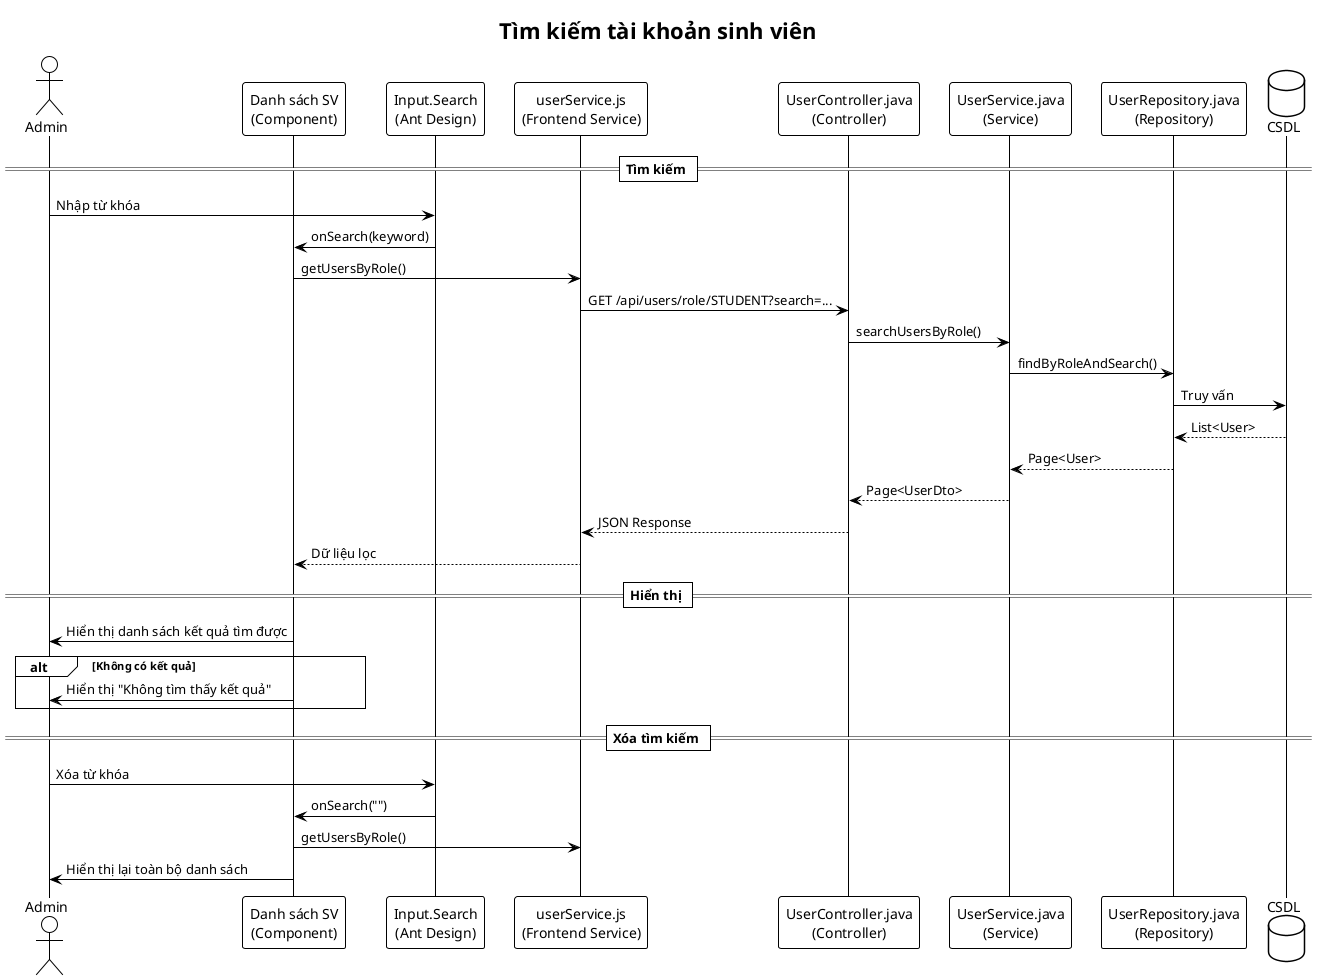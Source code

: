 @startuml
!theme plain
title Tìm kiếm tài khoản sinh viên

actor "Admin" as User

participant "Danh sách SV\n(Component)" as Component
participant "Input.Search\n(Ant Design)" as SearchInput
participant "userService.js\n(Frontend Service)" as FrontendService
participant "UserController.java\n(Controller)" as Controller
participant "UserService.java\n(Service)" as Service
participant "UserRepository.java\n(Repository)" as Repository
database "CSDL" as DB

== Tìm kiếm ==
User -> SearchInput: Nhập từ khóa
SearchInput -> Component: onSearch(keyword)
Component -> FrontendService: getUsersByRole()

FrontendService -> Controller: GET /api/users/role/STUDENT?search=...
Controller -> Service: searchUsersByRole()

Service -> Repository: findByRoleAndSearch()
Repository -> DB: Truy vấn
DB --> Repository: List<User>
Repository --> Service: Page<User>
Service --> Controller: Page<UserDto>
Controller --> FrontendService: JSON Response
FrontendService --> Component: Dữ liệu lọc

== Hiển thị ==
Component -> User: Hiển thị danh sách kết quả tìm được

alt Không có kết quả
    Component -> User: Hiển thị "Không tìm thấy kết quả"
end

== Xóa tìm kiếm ==
User -> SearchInput: Xóa từ khóa
SearchInput -> Component: onSearch("")
Component -> FrontendService: getUsersByRole()
Component -> User: Hiển thị lại toàn bộ danh sách

@enduml
